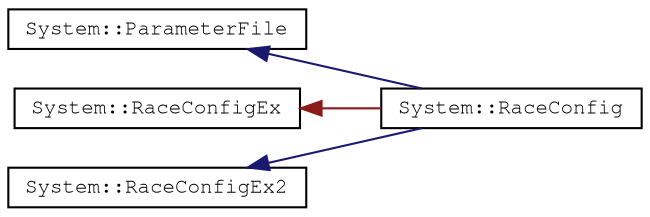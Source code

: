 digraph "Graphical Class Hierarchy"
{
 // LATEX_PDF_SIZE
  edge [fontname="FreeMono",fontsize="10",labelfontname="FreeMono",labelfontsize="10"];
  node [fontname="FreeMono",fontsize="10",shape=record];
  rankdir="LR";
  Node0 [label="System::ParameterFile",height=0.2,width=0.4,color="black", fillcolor="white", style="filled",URL="$class_system_1_1_parameter_file.html",tooltip=" "];
  Node0 -> Node1 [dir="back",color="midnightblue",fontsize="10",style="solid",fontname="FreeMono"];
  Node1 [label="System::RaceConfig",height=0.2,width=0.4,color="black", fillcolor="white", style="filled",URL="$class_system_1_1_race_config.html",tooltip=" "];
  Node2 [label="System::RaceConfigEx",height=0.2,width=0.4,color="black", fillcolor="white", style="filled",URL="$class_system_1_1_race_config_ex.html",tooltip=" "];
  Node2 -> Node1 [dir="back",color="firebrick4",fontsize="10",style="solid",fontname="FreeMono"];
  Node3 [label="System::RaceConfigEx2",height=0.2,width=0.4,color="black", fillcolor="white", style="filled",URL="$class_system_1_1_race_config_ex2.html",tooltip=" "];
  Node3 -> Node1 [dir="back",color="midnightblue",fontsize="10",style="solid",fontname="FreeMono"];
}
